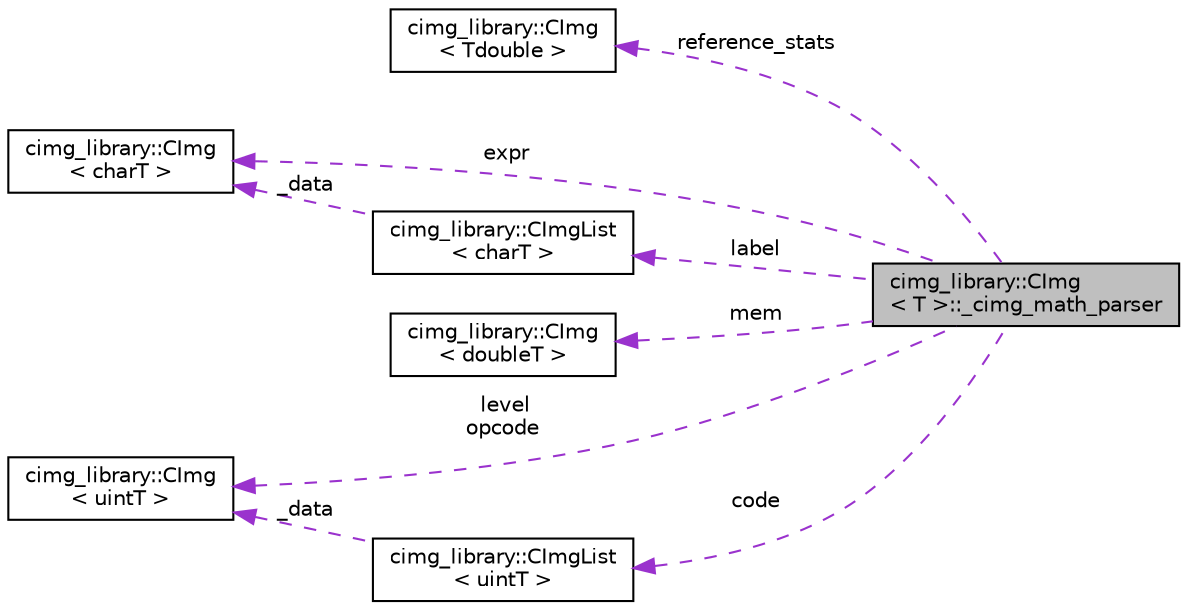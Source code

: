 digraph G
{
  edge [fontname="Helvetica",fontsize="10",labelfontname="Helvetica",labelfontsize="10"];
  node [fontname="Helvetica",fontsize="10",shape=record];
  rankdir="LR";
  Node1 [label="cimg_library::CImg\l\< T \>::_cimg_math_parser",height=0.2,width=0.4,color="black", fillcolor="grey75", style="filled" fontcolor="black"];
  Node2 -> Node1 [dir="back",color="darkorchid3",fontsize="10",style="dashed",label=" reference_stats" ,fontname="Helvetica"];
  Node2 [label="cimg_library::CImg\l\< Tdouble \>",height=0.2,width=0.4,color="black", fillcolor="white", style="filled",URL="$structcimg__library_1_1_c_img.html"];
  Node3 -> Node1 [dir="back",color="darkorchid3",fontsize="10",style="dashed",label=" expr" ,fontname="Helvetica"];
  Node3 [label="cimg_library::CImg\l\< charT \>",height=0.2,width=0.4,color="black", fillcolor="white", style="filled",URL="$structcimg__library_1_1_c_img.html"];
  Node4 -> Node1 [dir="back",color="darkorchid3",fontsize="10",style="dashed",label=" mem" ,fontname="Helvetica"];
  Node4 [label="cimg_library::CImg\l\< doubleT \>",height=0.2,width=0.4,color="black", fillcolor="white", style="filled",URL="$structcimg__library_1_1_c_img.html"];
  Node5 -> Node1 [dir="back",color="darkorchid3",fontsize="10",style="dashed",label=" code" ,fontname="Helvetica"];
  Node5 [label="cimg_library::CImgList\l\< uintT \>",height=0.2,width=0.4,color="black", fillcolor="white", style="filled",URL="$structcimg__library_1_1_c_img_list.html"];
  Node6 -> Node5 [dir="back",color="darkorchid3",fontsize="10",style="dashed",label=" _data" ,fontname="Helvetica"];
  Node6 [label="cimg_library::CImg\l\< uintT \>",height=0.2,width=0.4,color="black", fillcolor="white", style="filled",URL="$structcimg__library_1_1_c_img.html"];
  Node7 -> Node1 [dir="back",color="darkorchid3",fontsize="10",style="dashed",label=" label" ,fontname="Helvetica"];
  Node7 [label="cimg_library::CImgList\l\< charT \>",height=0.2,width=0.4,color="black", fillcolor="white", style="filled",URL="$structcimg__library_1_1_c_img_list.html"];
  Node3 -> Node7 [dir="back",color="darkorchid3",fontsize="10",style="dashed",label=" _data" ,fontname="Helvetica"];
  Node6 -> Node1 [dir="back",color="darkorchid3",fontsize="10",style="dashed",label=" level\nopcode" ,fontname="Helvetica"];
}
